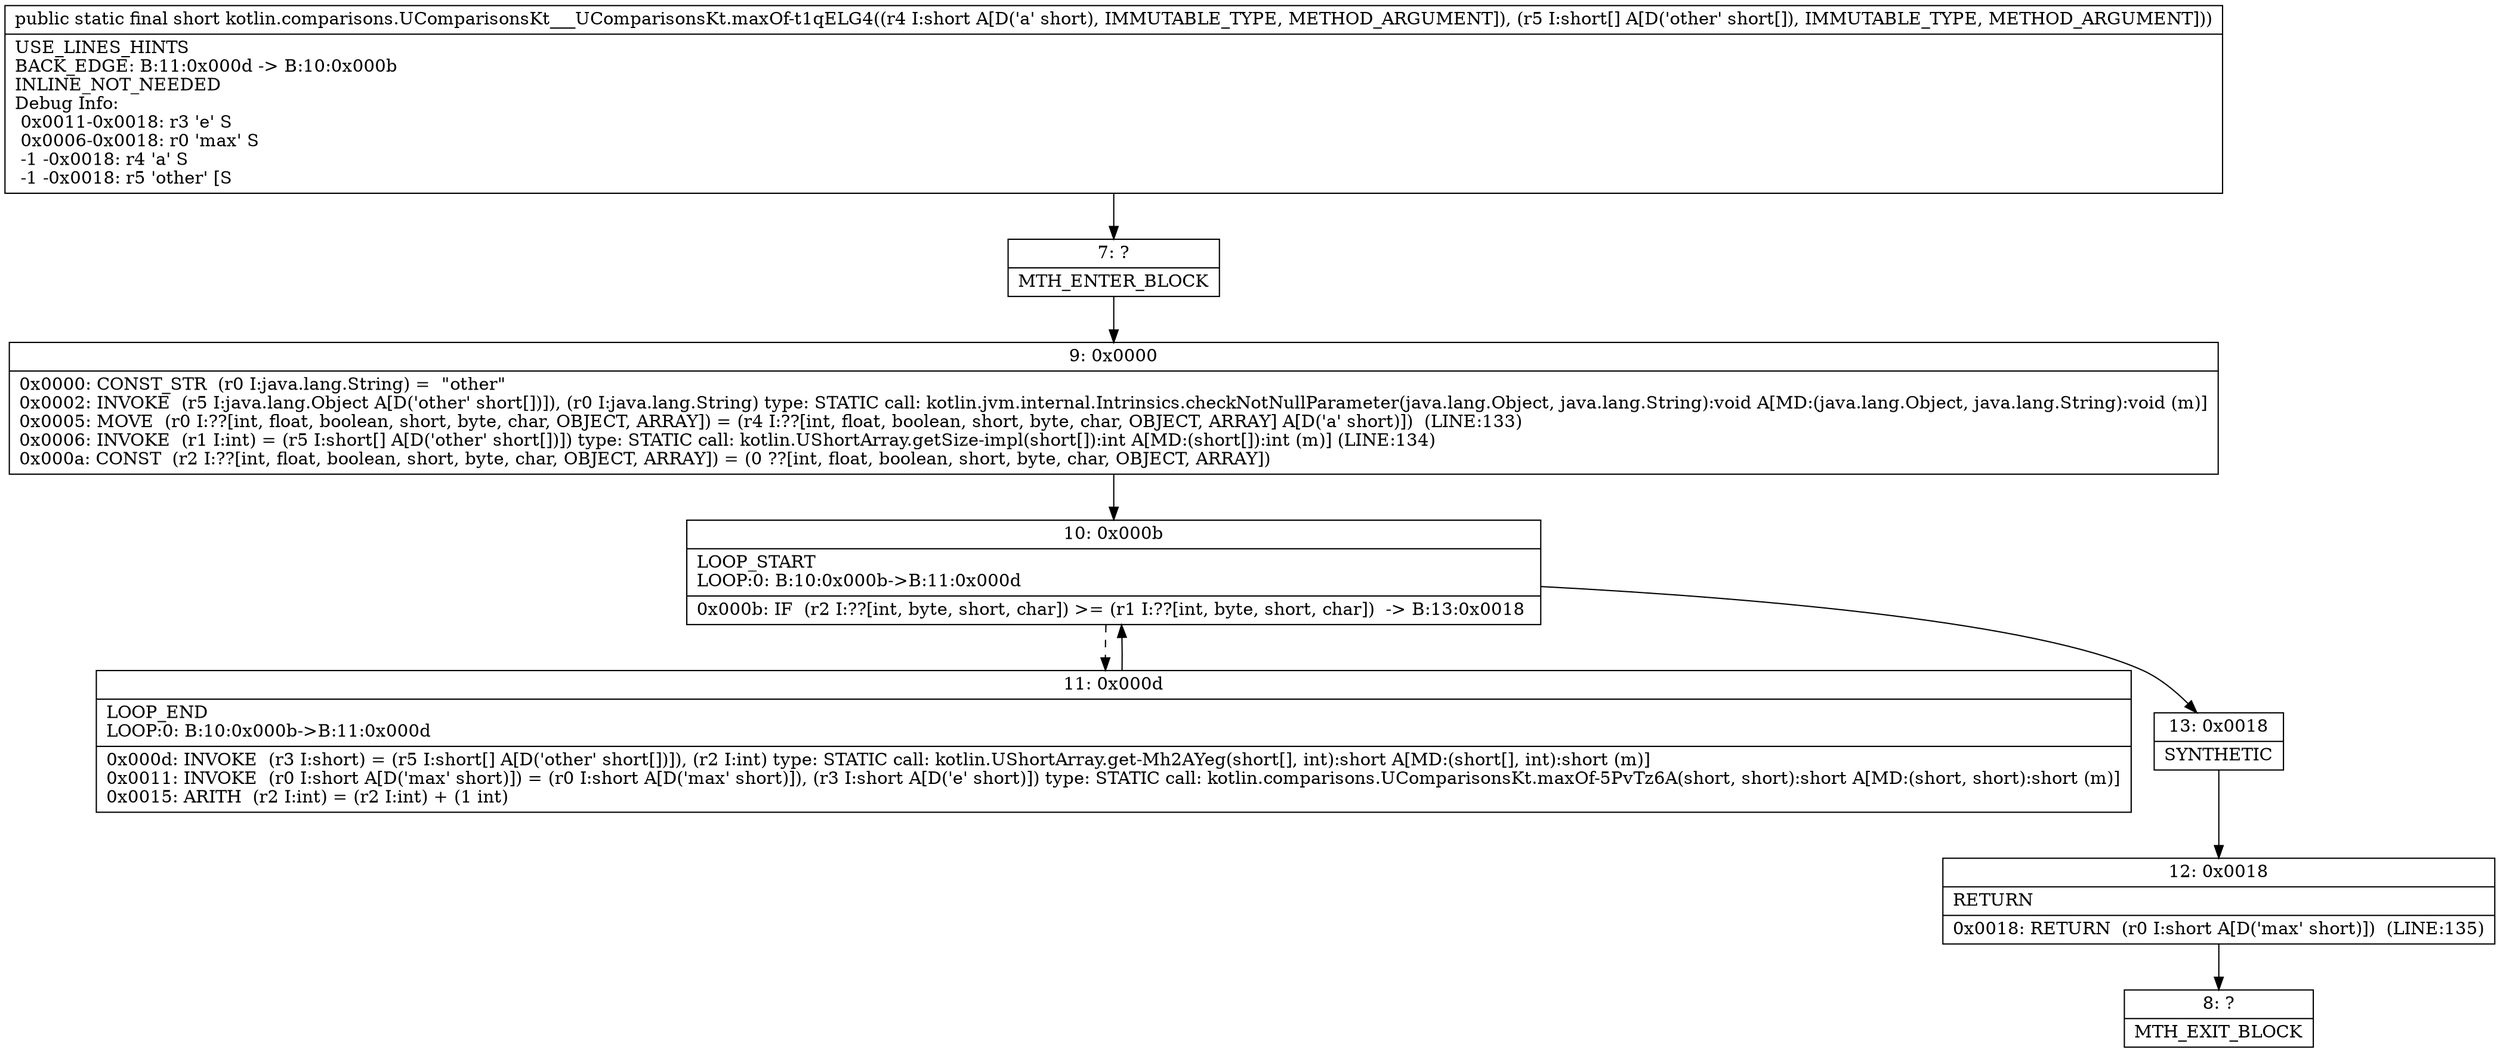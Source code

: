 digraph "CFG forkotlin.comparisons.UComparisonsKt___UComparisonsKt.maxOf\-t1qELG4(S[S)S" {
Node_7 [shape=record,label="{7\:\ ?|MTH_ENTER_BLOCK\l}"];
Node_9 [shape=record,label="{9\:\ 0x0000|0x0000: CONST_STR  (r0 I:java.lang.String) =  \"other\" \l0x0002: INVOKE  (r5 I:java.lang.Object A[D('other' short[])]), (r0 I:java.lang.String) type: STATIC call: kotlin.jvm.internal.Intrinsics.checkNotNullParameter(java.lang.Object, java.lang.String):void A[MD:(java.lang.Object, java.lang.String):void (m)]\l0x0005: MOVE  (r0 I:??[int, float, boolean, short, byte, char, OBJECT, ARRAY]) = (r4 I:??[int, float, boolean, short, byte, char, OBJECT, ARRAY] A[D('a' short)])  (LINE:133)\l0x0006: INVOKE  (r1 I:int) = (r5 I:short[] A[D('other' short[])]) type: STATIC call: kotlin.UShortArray.getSize\-impl(short[]):int A[MD:(short[]):int (m)] (LINE:134)\l0x000a: CONST  (r2 I:??[int, float, boolean, short, byte, char, OBJECT, ARRAY]) = (0 ??[int, float, boolean, short, byte, char, OBJECT, ARRAY]) \l}"];
Node_10 [shape=record,label="{10\:\ 0x000b|LOOP_START\lLOOP:0: B:10:0x000b\-\>B:11:0x000d\l|0x000b: IF  (r2 I:??[int, byte, short, char]) \>= (r1 I:??[int, byte, short, char])  \-\> B:13:0x0018 \l}"];
Node_11 [shape=record,label="{11\:\ 0x000d|LOOP_END\lLOOP:0: B:10:0x000b\-\>B:11:0x000d\l|0x000d: INVOKE  (r3 I:short) = (r5 I:short[] A[D('other' short[])]), (r2 I:int) type: STATIC call: kotlin.UShortArray.get\-Mh2AYeg(short[], int):short A[MD:(short[], int):short (m)]\l0x0011: INVOKE  (r0 I:short A[D('max' short)]) = (r0 I:short A[D('max' short)]), (r3 I:short A[D('e' short)]) type: STATIC call: kotlin.comparisons.UComparisonsKt.maxOf\-5PvTz6A(short, short):short A[MD:(short, short):short (m)]\l0x0015: ARITH  (r2 I:int) = (r2 I:int) + (1 int) \l}"];
Node_13 [shape=record,label="{13\:\ 0x0018|SYNTHETIC\l}"];
Node_12 [shape=record,label="{12\:\ 0x0018|RETURN\l|0x0018: RETURN  (r0 I:short A[D('max' short)])  (LINE:135)\l}"];
Node_8 [shape=record,label="{8\:\ ?|MTH_EXIT_BLOCK\l}"];
MethodNode[shape=record,label="{public static final short kotlin.comparisons.UComparisonsKt___UComparisonsKt.maxOf\-t1qELG4((r4 I:short A[D('a' short), IMMUTABLE_TYPE, METHOD_ARGUMENT]), (r5 I:short[] A[D('other' short[]), IMMUTABLE_TYPE, METHOD_ARGUMENT]))  | USE_LINES_HINTS\lBACK_EDGE: B:11:0x000d \-\> B:10:0x000b\lINLINE_NOT_NEEDED\lDebug Info:\l  0x0011\-0x0018: r3 'e' S\l  0x0006\-0x0018: r0 'max' S\l  \-1 \-0x0018: r4 'a' S\l  \-1 \-0x0018: r5 'other' [S\l}"];
MethodNode -> Node_7;Node_7 -> Node_9;
Node_9 -> Node_10;
Node_10 -> Node_11[style=dashed];
Node_10 -> Node_13;
Node_11 -> Node_10;
Node_13 -> Node_12;
Node_12 -> Node_8;
}

